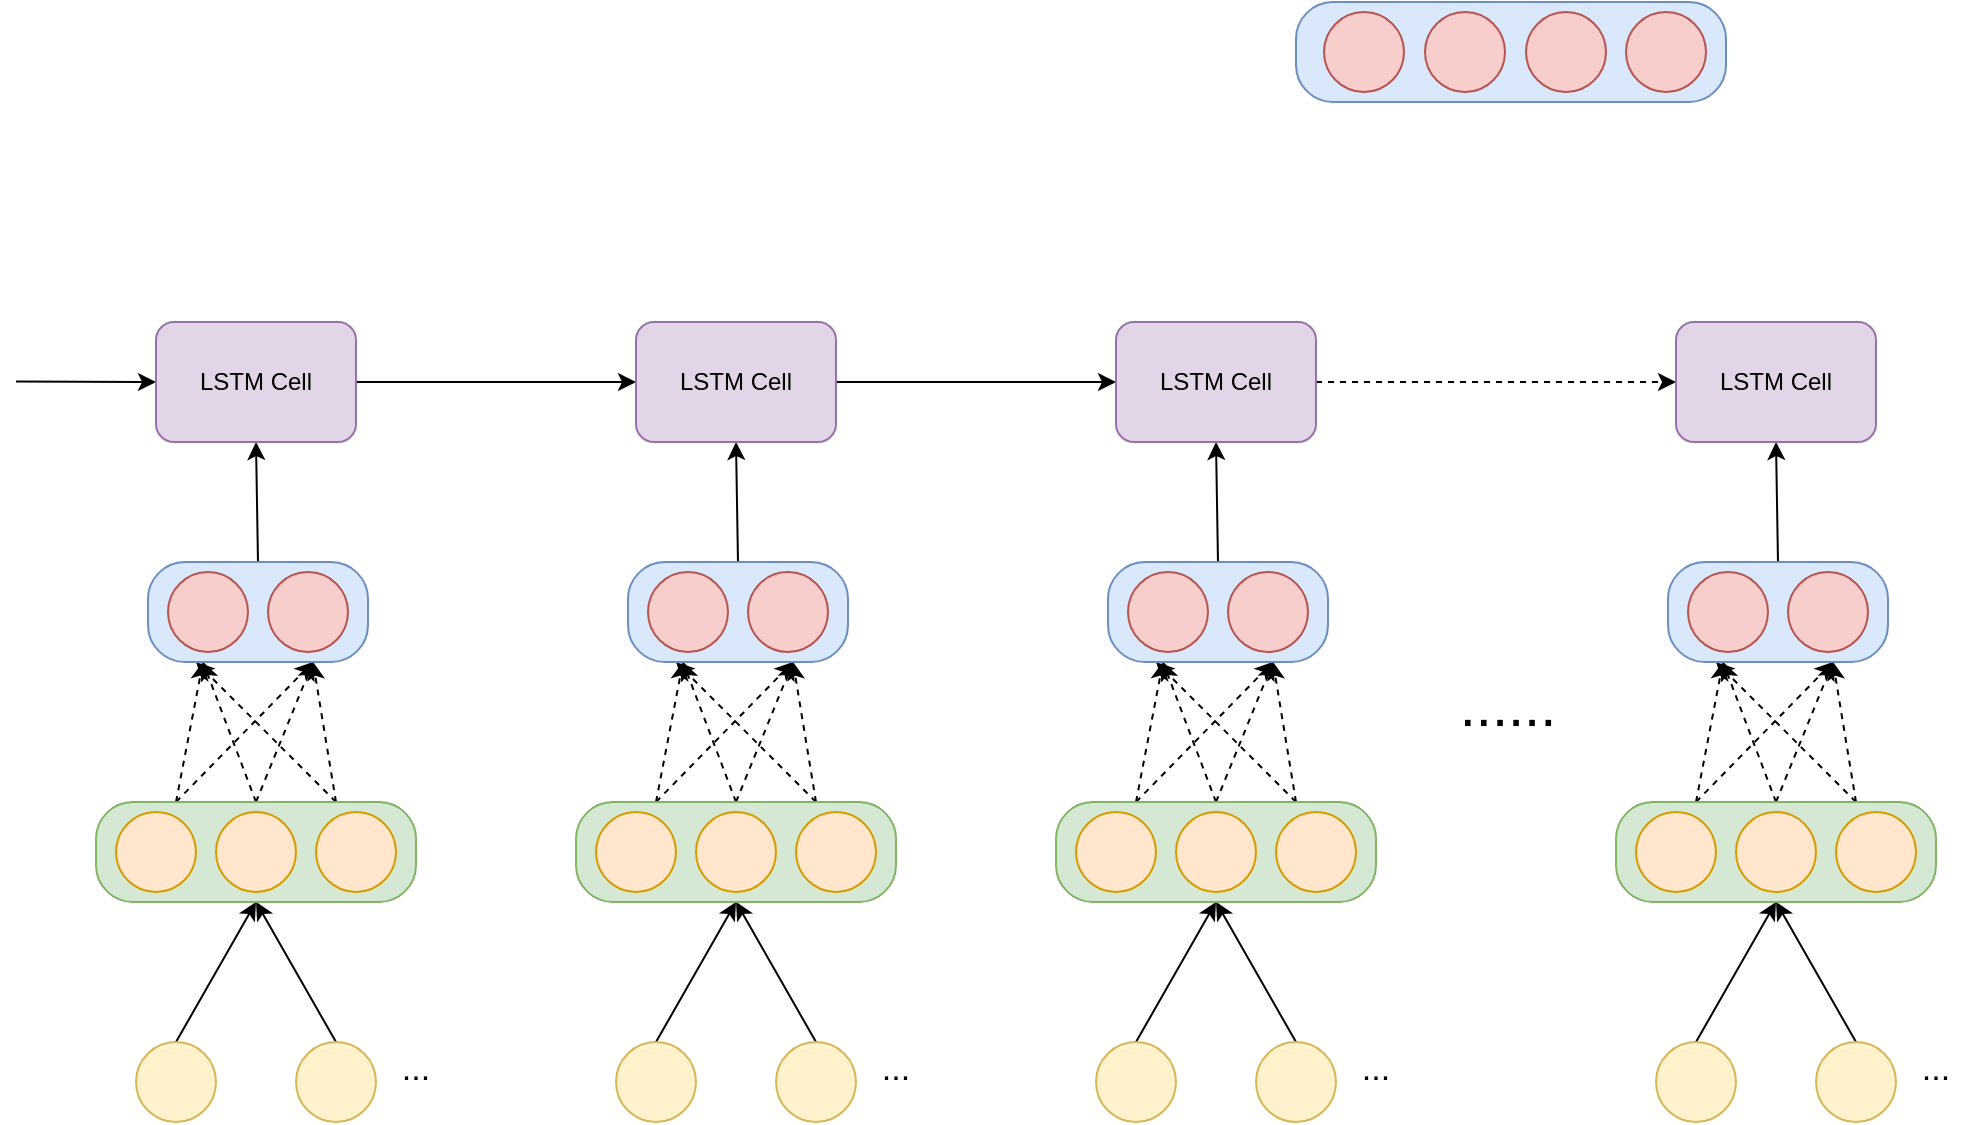 <mxfile version="10.7.5" type="github"><diagram id="pCHD45ZB-gFUd5UVy07D" name="Page-1"><mxGraphModel dx="1311" dy="2085" grid="1" gridSize="10" guides="1" tooltips="1" connect="1" arrows="1" fold="1" page="1" pageScale="1" pageWidth="827" pageHeight="1169" math="0" shadow="0"><root><mxCell id="0"/><mxCell id="1" parent="0"/><mxCell id="0g6O71IxNT1BXkiKOter-10" style="rounded=0;orthogonalLoop=1;jettySize=auto;html=1;exitX=0.5;exitY=0;exitDx=0;exitDy=0;entryX=0.5;entryY=1;entryDx=0;entryDy=0;" edge="1" parent="1" source="0g6O71IxNT1BXkiKOter-1" target="0g6O71IxNT1BXkiKOter-5"><mxGeometry relative="1" as="geometry"/></mxCell><mxCell id="0g6O71IxNT1BXkiKOter-1" value="" style="ellipse;whiteSpace=wrap;html=1;aspect=fixed;fillColor=#fff2cc;strokeColor=#d6b656;" vertex="1" parent="1"><mxGeometry x="140" y="400" width="40" height="40" as="geometry"/></mxCell><mxCell id="0g6O71IxNT1BXkiKOter-11" style="edgeStyle=none;rounded=0;orthogonalLoop=1;jettySize=auto;html=1;exitX=0.5;exitY=0;exitDx=0;exitDy=0;entryX=0.5;entryY=1;entryDx=0;entryDy=0;" edge="1" parent="1" source="0g6O71IxNT1BXkiKOter-4" target="0g6O71IxNT1BXkiKOter-5"><mxGeometry relative="1" as="geometry"/></mxCell><mxCell id="0g6O71IxNT1BXkiKOter-4" value="" style="ellipse;whiteSpace=wrap;html=1;aspect=fixed;fillColor=#fff2cc;strokeColor=#d6b656;" vertex="1" parent="1"><mxGeometry x="220" y="400" width="40" height="40" as="geometry"/></mxCell><mxCell id="0g6O71IxNT1BXkiKOter-38" style="edgeStyle=none;rounded=0;orthogonalLoop=1;jettySize=auto;html=1;exitX=0.25;exitY=0;exitDx=0;exitDy=0;entryX=0.25;entryY=1;entryDx=0;entryDy=0;dashed=1;" edge="1" parent="1" source="0g6O71IxNT1BXkiKOter-5" target="0g6O71IxNT1BXkiKOter-34"><mxGeometry relative="1" as="geometry"/></mxCell><mxCell id="0g6O71IxNT1BXkiKOter-39" style="edgeStyle=none;rounded=0;orthogonalLoop=1;jettySize=auto;html=1;exitX=0.5;exitY=0;exitDx=0;exitDy=0;entryX=0.25;entryY=1;entryDx=0;entryDy=0;dashed=1;" edge="1" parent="1" source="0g6O71IxNT1BXkiKOter-5" target="0g6O71IxNT1BXkiKOter-34"><mxGeometry relative="1" as="geometry"/></mxCell><mxCell id="0g6O71IxNT1BXkiKOter-40" style="edgeStyle=none;rounded=0;orthogonalLoop=1;jettySize=auto;html=1;exitX=0.75;exitY=0;exitDx=0;exitDy=0;dashed=1;" edge="1" parent="1" source="0g6O71IxNT1BXkiKOter-5"><mxGeometry relative="1" as="geometry"><mxPoint x="170" y="210" as="targetPoint"/></mxGeometry></mxCell><mxCell id="0g6O71IxNT1BXkiKOter-42" style="edgeStyle=none;rounded=0;orthogonalLoop=1;jettySize=auto;html=1;exitX=0.75;exitY=0;exitDx=0;exitDy=0;entryX=0.75;entryY=1;entryDx=0;entryDy=0;dashed=1;" edge="1" parent="1" source="0g6O71IxNT1BXkiKOter-5" target="0g6O71IxNT1BXkiKOter-34"><mxGeometry relative="1" as="geometry"/></mxCell><mxCell id="0g6O71IxNT1BXkiKOter-43" style="edgeStyle=none;rounded=0;orthogonalLoop=1;jettySize=auto;html=1;exitX=0.5;exitY=0;exitDx=0;exitDy=0;entryX=0.75;entryY=1;entryDx=0;entryDy=0;dashed=1;" edge="1" parent="1" source="0g6O71IxNT1BXkiKOter-5" target="0g6O71IxNT1BXkiKOter-34"><mxGeometry relative="1" as="geometry"/></mxCell><mxCell id="0g6O71IxNT1BXkiKOter-44" style="edgeStyle=none;rounded=0;orthogonalLoop=1;jettySize=auto;html=1;exitX=0.25;exitY=0;exitDx=0;exitDy=0;entryX=0.75;entryY=1;entryDx=0;entryDy=0;dashed=1;" edge="1" parent="1" source="0g6O71IxNT1BXkiKOter-5" target="0g6O71IxNT1BXkiKOter-34"><mxGeometry relative="1" as="geometry"/></mxCell><mxCell id="0g6O71IxNT1BXkiKOter-5" value="" style="rounded=1;whiteSpace=wrap;html=1;arcSize=37;fillColor=#d5e8d4;strokeColor=#82b366;" vertex="1" parent="1"><mxGeometry x="120" y="280" width="160" height="50" as="geometry"/></mxCell><mxCell id="0g6O71IxNT1BXkiKOter-6" value="" style="ellipse;whiteSpace=wrap;html=1;aspect=fixed;fillColor=#ffe6cc;strokeColor=#d79b00;" vertex="1" parent="1"><mxGeometry x="130" y="285" width="40" height="40" as="geometry"/></mxCell><mxCell id="0g6O71IxNT1BXkiKOter-7" value="" style="ellipse;whiteSpace=wrap;html=1;aspect=fixed;fillColor=#ffe6cc;strokeColor=#d79b00;" vertex="1" parent="1"><mxGeometry x="180" y="285" width="40" height="40" as="geometry"/></mxCell><mxCell id="0g6O71IxNT1BXkiKOter-8" value="" style="ellipse;whiteSpace=wrap;html=1;aspect=fixed;fillColor=#ffe6cc;strokeColor=#d79b00;" vertex="1" parent="1"><mxGeometry x="230" y="285" width="40" height="40" as="geometry"/></mxCell><mxCell id="0g6O71IxNT1BXkiKOter-30" value="&lt;font style=&quot;font-size: 17px&quot;&gt;...&lt;/font&gt;" style="text;html=1;strokeColor=none;fillColor=none;align=center;verticalAlign=middle;whiteSpace=wrap;rounded=0;" vertex="1" parent="1"><mxGeometry x="260" y="404" width="40" height="20" as="geometry"/></mxCell><mxCell id="0g6O71IxNT1BXkiKOter-46" style="edgeStyle=none;rounded=0;orthogonalLoop=1;jettySize=auto;html=1;exitX=0.5;exitY=0;exitDx=0;exitDy=0;entryX=0.5;entryY=1;entryDx=0;entryDy=0;" edge="1" parent="1" source="0g6O71IxNT1BXkiKOter-34" target="0g6O71IxNT1BXkiKOter-45"><mxGeometry relative="1" as="geometry"/></mxCell><mxCell id="0g6O71IxNT1BXkiKOter-34" value="" style="rounded=1;whiteSpace=wrap;html=1;arcSize=37;fillColor=#dae8fc;strokeColor=#6c8ebf;" vertex="1" parent="1"><mxGeometry x="146" y="160" width="110" height="50" as="geometry"/></mxCell><mxCell id="0g6O71IxNT1BXkiKOter-35" value="" style="ellipse;whiteSpace=wrap;html=1;aspect=fixed;fillColor=#f8cecc;strokeColor=#b85450;" vertex="1" parent="1"><mxGeometry x="156" y="165" width="40" height="40" as="geometry"/></mxCell><mxCell id="0g6O71IxNT1BXkiKOter-36" value="" style="ellipse;whiteSpace=wrap;html=1;aspect=fixed;fillColor=#f8cecc;strokeColor=#b85450;" vertex="1" parent="1"><mxGeometry x="206" y="165" width="40" height="40" as="geometry"/></mxCell><mxCell id="0g6O71IxNT1BXkiKOter-129" style="edgeStyle=none;rounded=0;orthogonalLoop=1;jettySize=auto;html=1;exitX=1;exitY=0.5;exitDx=0;exitDy=0;entryX=0;entryY=0.5;entryDx=0;entryDy=0;" edge="1" parent="1" source="0g6O71IxNT1BXkiKOter-45" target="0g6O71IxNT1BXkiKOter-86"><mxGeometry relative="1" as="geometry"/></mxCell><mxCell id="0g6O71IxNT1BXkiKOter-132" style="edgeStyle=none;rounded=0;orthogonalLoop=1;jettySize=auto;html=1;exitX=0;exitY=0.5;exitDx=0;exitDy=0;endArrow=none;endFill=0;startArrow=classic;startFill=1;" edge="1" parent="1" source="0g6O71IxNT1BXkiKOter-45"><mxGeometry relative="1" as="geometry"><mxPoint x="80" y="69.714" as="targetPoint"/></mxGeometry></mxCell><mxCell id="0g6O71IxNT1BXkiKOter-45" value="LSTM Cell" style="rounded=1;whiteSpace=wrap;html=1;fillColor=#e1d5e7;strokeColor=#9673a6;" vertex="1" parent="1"><mxGeometry x="150" y="40" width="100" height="60" as="geometry"/></mxCell><mxCell id="0g6O71IxNT1BXkiKOter-67" style="rounded=0;orthogonalLoop=1;jettySize=auto;html=1;exitX=0.5;exitY=0;exitDx=0;exitDy=0;entryX=0.5;entryY=1;entryDx=0;entryDy=0;" edge="1" parent="1" source="0g6O71IxNT1BXkiKOter-68" target="0g6O71IxNT1BXkiKOter-77"><mxGeometry relative="1" as="geometry"/></mxCell><mxCell id="0g6O71IxNT1BXkiKOter-68" value="" style="ellipse;whiteSpace=wrap;html=1;aspect=fixed;fillColor=#fff2cc;strokeColor=#d6b656;" vertex="1" parent="1"><mxGeometry x="380" y="400" width="40" height="40" as="geometry"/></mxCell><mxCell id="0g6O71IxNT1BXkiKOter-69" style="edgeStyle=none;rounded=0;orthogonalLoop=1;jettySize=auto;html=1;exitX=0.5;exitY=0;exitDx=0;exitDy=0;entryX=0.5;entryY=1;entryDx=0;entryDy=0;" edge="1" parent="1" source="0g6O71IxNT1BXkiKOter-70" target="0g6O71IxNT1BXkiKOter-77"><mxGeometry relative="1" as="geometry"/></mxCell><mxCell id="0g6O71IxNT1BXkiKOter-70" value="" style="ellipse;whiteSpace=wrap;html=1;aspect=fixed;fillColor=#fff2cc;strokeColor=#d6b656;" vertex="1" parent="1"><mxGeometry x="460" y="400" width="40" height="40" as="geometry"/></mxCell><mxCell id="0g6O71IxNT1BXkiKOter-71" style="edgeStyle=none;rounded=0;orthogonalLoop=1;jettySize=auto;html=1;exitX=0.25;exitY=0;exitDx=0;exitDy=0;entryX=0.25;entryY=1;entryDx=0;entryDy=0;dashed=1;" edge="1" parent="1" source="0g6O71IxNT1BXkiKOter-77" target="0g6O71IxNT1BXkiKOter-83"><mxGeometry relative="1" as="geometry"/></mxCell><mxCell id="0g6O71IxNT1BXkiKOter-72" style="edgeStyle=none;rounded=0;orthogonalLoop=1;jettySize=auto;html=1;exitX=0.5;exitY=0;exitDx=0;exitDy=0;entryX=0.25;entryY=1;entryDx=0;entryDy=0;dashed=1;" edge="1" parent="1" source="0g6O71IxNT1BXkiKOter-77" target="0g6O71IxNT1BXkiKOter-83"><mxGeometry relative="1" as="geometry"/></mxCell><mxCell id="0g6O71IxNT1BXkiKOter-73" style="edgeStyle=none;rounded=0;orthogonalLoop=1;jettySize=auto;html=1;exitX=0.75;exitY=0;exitDx=0;exitDy=0;dashed=1;" edge="1" parent="1" source="0g6O71IxNT1BXkiKOter-77"><mxGeometry relative="1" as="geometry"><mxPoint x="410.0" y="210" as="targetPoint"/></mxGeometry></mxCell><mxCell id="0g6O71IxNT1BXkiKOter-74" style="edgeStyle=none;rounded=0;orthogonalLoop=1;jettySize=auto;html=1;exitX=0.75;exitY=0;exitDx=0;exitDy=0;entryX=0.75;entryY=1;entryDx=0;entryDy=0;dashed=1;" edge="1" parent="1" source="0g6O71IxNT1BXkiKOter-77" target="0g6O71IxNT1BXkiKOter-83"><mxGeometry relative="1" as="geometry"/></mxCell><mxCell id="0g6O71IxNT1BXkiKOter-75" style="edgeStyle=none;rounded=0;orthogonalLoop=1;jettySize=auto;html=1;exitX=0.5;exitY=0;exitDx=0;exitDy=0;entryX=0.75;entryY=1;entryDx=0;entryDy=0;dashed=1;" edge="1" parent="1" source="0g6O71IxNT1BXkiKOter-77" target="0g6O71IxNT1BXkiKOter-83"><mxGeometry relative="1" as="geometry"/></mxCell><mxCell id="0g6O71IxNT1BXkiKOter-76" style="edgeStyle=none;rounded=0;orthogonalLoop=1;jettySize=auto;html=1;exitX=0.25;exitY=0;exitDx=0;exitDy=0;entryX=0.75;entryY=1;entryDx=0;entryDy=0;dashed=1;" edge="1" parent="1" source="0g6O71IxNT1BXkiKOter-77" target="0g6O71IxNT1BXkiKOter-83"><mxGeometry relative="1" as="geometry"/></mxCell><mxCell id="0g6O71IxNT1BXkiKOter-77" value="" style="rounded=1;whiteSpace=wrap;html=1;arcSize=37;fillColor=#d5e8d4;strokeColor=#82b366;" vertex="1" parent="1"><mxGeometry x="360" y="280" width="160" height="50" as="geometry"/></mxCell><mxCell id="0g6O71IxNT1BXkiKOter-78" value="" style="ellipse;whiteSpace=wrap;html=1;aspect=fixed;fillColor=#ffe6cc;strokeColor=#d79b00;" vertex="1" parent="1"><mxGeometry x="370" y="285" width="40" height="40" as="geometry"/></mxCell><mxCell id="0g6O71IxNT1BXkiKOter-79" value="" style="ellipse;whiteSpace=wrap;html=1;aspect=fixed;fillColor=#ffe6cc;strokeColor=#d79b00;" vertex="1" parent="1"><mxGeometry x="420" y="285" width="40" height="40" as="geometry"/></mxCell><mxCell id="0g6O71IxNT1BXkiKOter-80" value="" style="ellipse;whiteSpace=wrap;html=1;aspect=fixed;fillColor=#ffe6cc;strokeColor=#d79b00;" vertex="1" parent="1"><mxGeometry x="470" y="285" width="40" height="40" as="geometry"/></mxCell><mxCell id="0g6O71IxNT1BXkiKOter-81" value="&lt;font style=&quot;font-size: 17px&quot;&gt;...&lt;/font&gt;" style="text;html=1;strokeColor=none;fillColor=none;align=center;verticalAlign=middle;whiteSpace=wrap;rounded=0;" vertex="1" parent="1"><mxGeometry x="500" y="404" width="40" height="20" as="geometry"/></mxCell><mxCell id="0g6O71IxNT1BXkiKOter-82" style="edgeStyle=none;rounded=0;orthogonalLoop=1;jettySize=auto;html=1;exitX=0.5;exitY=0;exitDx=0;exitDy=0;entryX=0.5;entryY=1;entryDx=0;entryDy=0;" edge="1" parent="1" source="0g6O71IxNT1BXkiKOter-83" target="0g6O71IxNT1BXkiKOter-86"><mxGeometry relative="1" as="geometry"/></mxCell><mxCell id="0g6O71IxNT1BXkiKOter-83" value="" style="rounded=1;whiteSpace=wrap;html=1;arcSize=37;fillColor=#dae8fc;strokeColor=#6c8ebf;" vertex="1" parent="1"><mxGeometry x="386" y="160" width="110" height="50" as="geometry"/></mxCell><mxCell id="0g6O71IxNT1BXkiKOter-84" value="" style="ellipse;whiteSpace=wrap;html=1;aspect=fixed;fillColor=#f8cecc;strokeColor=#b85450;" vertex="1" parent="1"><mxGeometry x="396" y="165" width="40" height="40" as="geometry"/></mxCell><mxCell id="0g6O71IxNT1BXkiKOter-85" value="" style="ellipse;whiteSpace=wrap;html=1;aspect=fixed;fillColor=#f8cecc;strokeColor=#b85450;" vertex="1" parent="1"><mxGeometry x="446" y="165" width="40" height="40" as="geometry"/></mxCell><mxCell id="0g6O71IxNT1BXkiKOter-130" style="edgeStyle=none;rounded=0;orthogonalLoop=1;jettySize=auto;html=1;exitX=1;exitY=0.5;exitDx=0;exitDy=0;entryX=0;entryY=0.5;entryDx=0;entryDy=0;" edge="1" parent="1" source="0g6O71IxNT1BXkiKOter-86" target="0g6O71IxNT1BXkiKOter-106"><mxGeometry relative="1" as="geometry"/></mxCell><mxCell id="0g6O71IxNT1BXkiKOter-86" value="LSTM Cell" style="rounded=1;whiteSpace=wrap;html=1;fillColor=#e1d5e7;strokeColor=#9673a6;" vertex="1" parent="1"><mxGeometry x="390" y="40" width="100" height="60" as="geometry"/></mxCell><mxCell id="0g6O71IxNT1BXkiKOter-87" style="rounded=0;orthogonalLoop=1;jettySize=auto;html=1;exitX=0.5;exitY=0;exitDx=0;exitDy=0;entryX=0.5;entryY=1;entryDx=0;entryDy=0;" edge="1" parent="1" source="0g6O71IxNT1BXkiKOter-88" target="0g6O71IxNT1BXkiKOter-97"><mxGeometry relative="1" as="geometry"/></mxCell><mxCell id="0g6O71IxNT1BXkiKOter-88" value="" style="ellipse;whiteSpace=wrap;html=1;aspect=fixed;fillColor=#fff2cc;strokeColor=#d6b656;" vertex="1" parent="1"><mxGeometry x="620" y="400" width="40" height="40" as="geometry"/></mxCell><mxCell id="0g6O71IxNT1BXkiKOter-89" style="edgeStyle=none;rounded=0;orthogonalLoop=1;jettySize=auto;html=1;exitX=0.5;exitY=0;exitDx=0;exitDy=0;entryX=0.5;entryY=1;entryDx=0;entryDy=0;" edge="1" parent="1" source="0g6O71IxNT1BXkiKOter-90" target="0g6O71IxNT1BXkiKOter-97"><mxGeometry relative="1" as="geometry"/></mxCell><mxCell id="0g6O71IxNT1BXkiKOter-90" value="" style="ellipse;whiteSpace=wrap;html=1;aspect=fixed;fillColor=#fff2cc;strokeColor=#d6b656;" vertex="1" parent="1"><mxGeometry x="700" y="400" width="40" height="40" as="geometry"/></mxCell><mxCell id="0g6O71IxNT1BXkiKOter-91" style="edgeStyle=none;rounded=0;orthogonalLoop=1;jettySize=auto;html=1;exitX=0.25;exitY=0;exitDx=0;exitDy=0;entryX=0.25;entryY=1;entryDx=0;entryDy=0;dashed=1;" edge="1" parent="1" source="0g6O71IxNT1BXkiKOter-97" target="0g6O71IxNT1BXkiKOter-103"><mxGeometry relative="1" as="geometry"/></mxCell><mxCell id="0g6O71IxNT1BXkiKOter-92" style="edgeStyle=none;rounded=0;orthogonalLoop=1;jettySize=auto;html=1;exitX=0.5;exitY=0;exitDx=0;exitDy=0;entryX=0.25;entryY=1;entryDx=0;entryDy=0;dashed=1;" edge="1" parent="1" source="0g6O71IxNT1BXkiKOter-97" target="0g6O71IxNT1BXkiKOter-103"><mxGeometry relative="1" as="geometry"/></mxCell><mxCell id="0g6O71IxNT1BXkiKOter-93" style="edgeStyle=none;rounded=0;orthogonalLoop=1;jettySize=auto;html=1;exitX=0.75;exitY=0;exitDx=0;exitDy=0;dashed=1;" edge="1" parent="1" source="0g6O71IxNT1BXkiKOter-97"><mxGeometry relative="1" as="geometry"><mxPoint x="650.0" y="210" as="targetPoint"/></mxGeometry></mxCell><mxCell id="0g6O71IxNT1BXkiKOter-94" style="edgeStyle=none;rounded=0;orthogonalLoop=1;jettySize=auto;html=1;exitX=0.75;exitY=0;exitDx=0;exitDy=0;entryX=0.75;entryY=1;entryDx=0;entryDy=0;dashed=1;" edge="1" parent="1" source="0g6O71IxNT1BXkiKOter-97" target="0g6O71IxNT1BXkiKOter-103"><mxGeometry relative="1" as="geometry"/></mxCell><mxCell id="0g6O71IxNT1BXkiKOter-95" style="edgeStyle=none;rounded=0;orthogonalLoop=1;jettySize=auto;html=1;exitX=0.5;exitY=0;exitDx=0;exitDy=0;entryX=0.75;entryY=1;entryDx=0;entryDy=0;dashed=1;" edge="1" parent="1" source="0g6O71IxNT1BXkiKOter-97" target="0g6O71IxNT1BXkiKOter-103"><mxGeometry relative="1" as="geometry"/></mxCell><mxCell id="0g6O71IxNT1BXkiKOter-96" style="edgeStyle=none;rounded=0;orthogonalLoop=1;jettySize=auto;html=1;exitX=0.25;exitY=0;exitDx=0;exitDy=0;entryX=0.75;entryY=1;entryDx=0;entryDy=0;dashed=1;" edge="1" parent="1" source="0g6O71IxNT1BXkiKOter-97" target="0g6O71IxNT1BXkiKOter-103"><mxGeometry relative="1" as="geometry"/></mxCell><mxCell id="0g6O71IxNT1BXkiKOter-97" value="" style="rounded=1;whiteSpace=wrap;html=1;arcSize=37;fillColor=#d5e8d4;strokeColor=#82b366;" vertex="1" parent="1"><mxGeometry x="600" y="280" width="160" height="50" as="geometry"/></mxCell><mxCell id="0g6O71IxNT1BXkiKOter-98" value="" style="ellipse;whiteSpace=wrap;html=1;aspect=fixed;fillColor=#ffe6cc;strokeColor=#d79b00;" vertex="1" parent="1"><mxGeometry x="610" y="285" width="40" height="40" as="geometry"/></mxCell><mxCell id="0g6O71IxNT1BXkiKOter-99" value="" style="ellipse;whiteSpace=wrap;html=1;aspect=fixed;fillColor=#ffe6cc;strokeColor=#d79b00;" vertex="1" parent="1"><mxGeometry x="660" y="285" width="40" height="40" as="geometry"/></mxCell><mxCell id="0g6O71IxNT1BXkiKOter-100" value="" style="ellipse;whiteSpace=wrap;html=1;aspect=fixed;fillColor=#ffe6cc;strokeColor=#d79b00;" vertex="1" parent="1"><mxGeometry x="710" y="285" width="40" height="40" as="geometry"/></mxCell><mxCell id="0g6O71IxNT1BXkiKOter-101" value="&lt;font style=&quot;font-size: 17px&quot;&gt;...&lt;/font&gt;" style="text;html=1;strokeColor=none;fillColor=none;align=center;verticalAlign=middle;whiteSpace=wrap;rounded=0;" vertex="1" parent="1"><mxGeometry x="740" y="404" width="40" height="20" as="geometry"/></mxCell><mxCell id="0g6O71IxNT1BXkiKOter-102" style="edgeStyle=none;rounded=0;orthogonalLoop=1;jettySize=auto;html=1;exitX=0.5;exitY=0;exitDx=0;exitDy=0;entryX=0.5;entryY=1;entryDx=0;entryDy=0;" edge="1" parent="1" source="0g6O71IxNT1BXkiKOter-103" target="0g6O71IxNT1BXkiKOter-106"><mxGeometry relative="1" as="geometry"/></mxCell><mxCell id="0g6O71IxNT1BXkiKOter-103" value="" style="rounded=1;whiteSpace=wrap;html=1;arcSize=37;fillColor=#dae8fc;strokeColor=#6c8ebf;" vertex="1" parent="1"><mxGeometry x="626" y="160" width="110" height="50" as="geometry"/></mxCell><mxCell id="0g6O71IxNT1BXkiKOter-104" value="" style="ellipse;whiteSpace=wrap;html=1;aspect=fixed;fillColor=#f8cecc;strokeColor=#b85450;" vertex="1" parent="1"><mxGeometry x="636" y="165" width="40" height="40" as="geometry"/></mxCell><mxCell id="0g6O71IxNT1BXkiKOter-105" value="" style="ellipse;whiteSpace=wrap;html=1;aspect=fixed;fillColor=#f8cecc;strokeColor=#b85450;" vertex="1" parent="1"><mxGeometry x="686" y="165" width="40" height="40" as="geometry"/></mxCell><mxCell id="0g6O71IxNT1BXkiKOter-131" style="edgeStyle=none;rounded=0;orthogonalLoop=1;jettySize=auto;html=1;exitX=1;exitY=0.5;exitDx=0;exitDy=0;entryX=0;entryY=0.5;entryDx=0;entryDy=0;dashed=1;" edge="1" parent="1" source="0g6O71IxNT1BXkiKOter-106" target="0g6O71IxNT1BXkiKOter-126"><mxGeometry relative="1" as="geometry"/></mxCell><mxCell id="0g6O71IxNT1BXkiKOter-106" value="LSTM Cell" style="rounded=1;whiteSpace=wrap;html=1;fillColor=#e1d5e7;strokeColor=#9673a6;" vertex="1" parent="1"><mxGeometry x="630" y="40" width="100" height="60" as="geometry"/></mxCell><mxCell id="0g6O71IxNT1BXkiKOter-107" style="rounded=0;orthogonalLoop=1;jettySize=auto;html=1;exitX=0.5;exitY=0;exitDx=0;exitDy=0;entryX=0.5;entryY=1;entryDx=0;entryDy=0;" edge="1" parent="1" source="0g6O71IxNT1BXkiKOter-108" target="0g6O71IxNT1BXkiKOter-117"><mxGeometry relative="1" as="geometry"/></mxCell><mxCell id="0g6O71IxNT1BXkiKOter-108" value="" style="ellipse;whiteSpace=wrap;html=1;aspect=fixed;fillColor=#fff2cc;strokeColor=#d6b656;" vertex="1" parent="1"><mxGeometry x="900" y="400" width="40" height="40" as="geometry"/></mxCell><mxCell id="0g6O71IxNT1BXkiKOter-109" style="edgeStyle=none;rounded=0;orthogonalLoop=1;jettySize=auto;html=1;exitX=0.5;exitY=0;exitDx=0;exitDy=0;entryX=0.5;entryY=1;entryDx=0;entryDy=0;" edge="1" parent="1" source="0g6O71IxNT1BXkiKOter-110" target="0g6O71IxNT1BXkiKOter-117"><mxGeometry relative="1" as="geometry"/></mxCell><mxCell id="0g6O71IxNT1BXkiKOter-110" value="" style="ellipse;whiteSpace=wrap;html=1;aspect=fixed;fillColor=#fff2cc;strokeColor=#d6b656;" vertex="1" parent="1"><mxGeometry x="980" y="400" width="40" height="40" as="geometry"/></mxCell><mxCell id="0g6O71IxNT1BXkiKOter-111" style="edgeStyle=none;rounded=0;orthogonalLoop=1;jettySize=auto;html=1;exitX=0.25;exitY=0;exitDx=0;exitDy=0;entryX=0.25;entryY=1;entryDx=0;entryDy=0;dashed=1;" edge="1" parent="1" source="0g6O71IxNT1BXkiKOter-117" target="0g6O71IxNT1BXkiKOter-123"><mxGeometry relative="1" as="geometry"/></mxCell><mxCell id="0g6O71IxNT1BXkiKOter-112" style="edgeStyle=none;rounded=0;orthogonalLoop=1;jettySize=auto;html=1;exitX=0.5;exitY=0;exitDx=0;exitDy=0;entryX=0.25;entryY=1;entryDx=0;entryDy=0;dashed=1;" edge="1" parent="1" source="0g6O71IxNT1BXkiKOter-117" target="0g6O71IxNT1BXkiKOter-123"><mxGeometry relative="1" as="geometry"/></mxCell><mxCell id="0g6O71IxNT1BXkiKOter-113" style="edgeStyle=none;rounded=0;orthogonalLoop=1;jettySize=auto;html=1;exitX=0.75;exitY=0;exitDx=0;exitDy=0;dashed=1;" edge="1" parent="1" source="0g6O71IxNT1BXkiKOter-117"><mxGeometry relative="1" as="geometry"><mxPoint x="930.0" y="210" as="targetPoint"/></mxGeometry></mxCell><mxCell id="0g6O71IxNT1BXkiKOter-114" style="edgeStyle=none;rounded=0;orthogonalLoop=1;jettySize=auto;html=1;exitX=0.75;exitY=0;exitDx=0;exitDy=0;entryX=0.75;entryY=1;entryDx=0;entryDy=0;dashed=1;" edge="1" parent="1" source="0g6O71IxNT1BXkiKOter-117" target="0g6O71IxNT1BXkiKOter-123"><mxGeometry relative="1" as="geometry"/></mxCell><mxCell id="0g6O71IxNT1BXkiKOter-115" style="edgeStyle=none;rounded=0;orthogonalLoop=1;jettySize=auto;html=1;exitX=0.5;exitY=0;exitDx=0;exitDy=0;entryX=0.75;entryY=1;entryDx=0;entryDy=0;dashed=1;" edge="1" parent="1" source="0g6O71IxNT1BXkiKOter-117" target="0g6O71IxNT1BXkiKOter-123"><mxGeometry relative="1" as="geometry"/></mxCell><mxCell id="0g6O71IxNT1BXkiKOter-116" style="edgeStyle=none;rounded=0;orthogonalLoop=1;jettySize=auto;html=1;exitX=0.25;exitY=0;exitDx=0;exitDy=0;entryX=0.75;entryY=1;entryDx=0;entryDy=0;dashed=1;" edge="1" parent="1" source="0g6O71IxNT1BXkiKOter-117" target="0g6O71IxNT1BXkiKOter-123"><mxGeometry relative="1" as="geometry"/></mxCell><mxCell id="0g6O71IxNT1BXkiKOter-117" value="" style="rounded=1;whiteSpace=wrap;html=1;arcSize=37;fillColor=#d5e8d4;strokeColor=#82b366;" vertex="1" parent="1"><mxGeometry x="880" y="280" width="160" height="50" as="geometry"/></mxCell><mxCell id="0g6O71IxNT1BXkiKOter-118" value="" style="ellipse;whiteSpace=wrap;html=1;aspect=fixed;fillColor=#ffe6cc;strokeColor=#d79b00;" vertex="1" parent="1"><mxGeometry x="890" y="285" width="40" height="40" as="geometry"/></mxCell><mxCell id="0g6O71IxNT1BXkiKOter-119" value="" style="ellipse;whiteSpace=wrap;html=1;aspect=fixed;fillColor=#ffe6cc;strokeColor=#d79b00;" vertex="1" parent="1"><mxGeometry x="940" y="285" width="40" height="40" as="geometry"/></mxCell><mxCell id="0g6O71IxNT1BXkiKOter-120" value="" style="ellipse;whiteSpace=wrap;html=1;aspect=fixed;fillColor=#ffe6cc;strokeColor=#d79b00;" vertex="1" parent="1"><mxGeometry x="990" y="285" width="40" height="40" as="geometry"/></mxCell><mxCell id="0g6O71IxNT1BXkiKOter-121" value="&lt;font style=&quot;font-size: 17px&quot;&gt;...&lt;/font&gt;" style="text;html=1;strokeColor=none;fillColor=none;align=center;verticalAlign=middle;whiteSpace=wrap;rounded=0;" vertex="1" parent="1"><mxGeometry x="1020" y="404" width="40" height="20" as="geometry"/></mxCell><mxCell id="0g6O71IxNT1BXkiKOter-122" style="edgeStyle=none;rounded=0;orthogonalLoop=1;jettySize=auto;html=1;exitX=0.5;exitY=0;exitDx=0;exitDy=0;entryX=0.5;entryY=1;entryDx=0;entryDy=0;" edge="1" parent="1" source="0g6O71IxNT1BXkiKOter-123" target="0g6O71IxNT1BXkiKOter-126"><mxGeometry relative="1" as="geometry"/></mxCell><mxCell id="0g6O71IxNT1BXkiKOter-123" value="" style="rounded=1;whiteSpace=wrap;html=1;arcSize=37;fillColor=#dae8fc;strokeColor=#6c8ebf;" vertex="1" parent="1"><mxGeometry x="906" y="160" width="110" height="50" as="geometry"/></mxCell><mxCell id="0g6O71IxNT1BXkiKOter-124" value="" style="ellipse;whiteSpace=wrap;html=1;aspect=fixed;fillColor=#f8cecc;strokeColor=#b85450;" vertex="1" parent="1"><mxGeometry x="916" y="165" width="40" height="40" as="geometry"/></mxCell><mxCell id="0g6O71IxNT1BXkiKOter-125" value="" style="ellipse;whiteSpace=wrap;html=1;aspect=fixed;fillColor=#f8cecc;strokeColor=#b85450;" vertex="1" parent="1"><mxGeometry x="966" y="165" width="40" height="40" as="geometry"/></mxCell><mxCell id="0g6O71IxNT1BXkiKOter-126" value="LSTM Cell" style="rounded=1;whiteSpace=wrap;html=1;fillColor=#e1d5e7;strokeColor=#9673a6;" vertex="1" parent="1"><mxGeometry x="910" y="40" width="100" height="60" as="geometry"/></mxCell><mxCell id="0g6O71IxNT1BXkiKOter-127" value="&lt;font style=&quot;font-size: 29px&quot;&gt;......&lt;/font&gt;" style="text;html=1;strokeColor=none;fillColor=none;align=center;verticalAlign=middle;whiteSpace=wrap;rounded=0;" vertex="1" parent="1"><mxGeometry x="806" y="222" width="40" height="20" as="geometry"/></mxCell><mxCell id="0g6O71IxNT1BXkiKOter-133" value="" style="rounded=1;whiteSpace=wrap;html=1;arcSize=37;fillColor=#dae8fc;strokeColor=#6c8ebf;" vertex="1" parent="1"><mxGeometry x="720" y="-120" width="215" height="50" as="geometry"/></mxCell><mxCell id="0g6O71IxNT1BXkiKOter-134" value="" style="ellipse;whiteSpace=wrap;html=1;aspect=fixed;fillColor=#f8cecc;strokeColor=#b85450;" vertex="1" parent="1"><mxGeometry x="835" y="-115" width="40" height="40" as="geometry"/></mxCell><mxCell id="0g6O71IxNT1BXkiKOter-135" value="" style="ellipse;whiteSpace=wrap;html=1;aspect=fixed;fillColor=#f8cecc;strokeColor=#b85450;" vertex="1" parent="1"><mxGeometry x="885" y="-115" width="40" height="40" as="geometry"/></mxCell><mxCell id="0g6O71IxNT1BXkiKOter-138" value="" style="ellipse;whiteSpace=wrap;html=1;aspect=fixed;fillColor=#f8cecc;strokeColor=#b85450;" vertex="1" parent="1"><mxGeometry x="784.5" y="-115" width="40" height="40" as="geometry"/></mxCell><mxCell id="0g6O71IxNT1BXkiKOter-139" value="" style="ellipse;whiteSpace=wrap;html=1;aspect=fixed;fillColor=#f8cecc;strokeColor=#b85450;" vertex="1" parent="1"><mxGeometry x="734" y="-115" width="40" height="40" as="geometry"/></mxCell></root></mxGraphModel></diagram></mxfile>